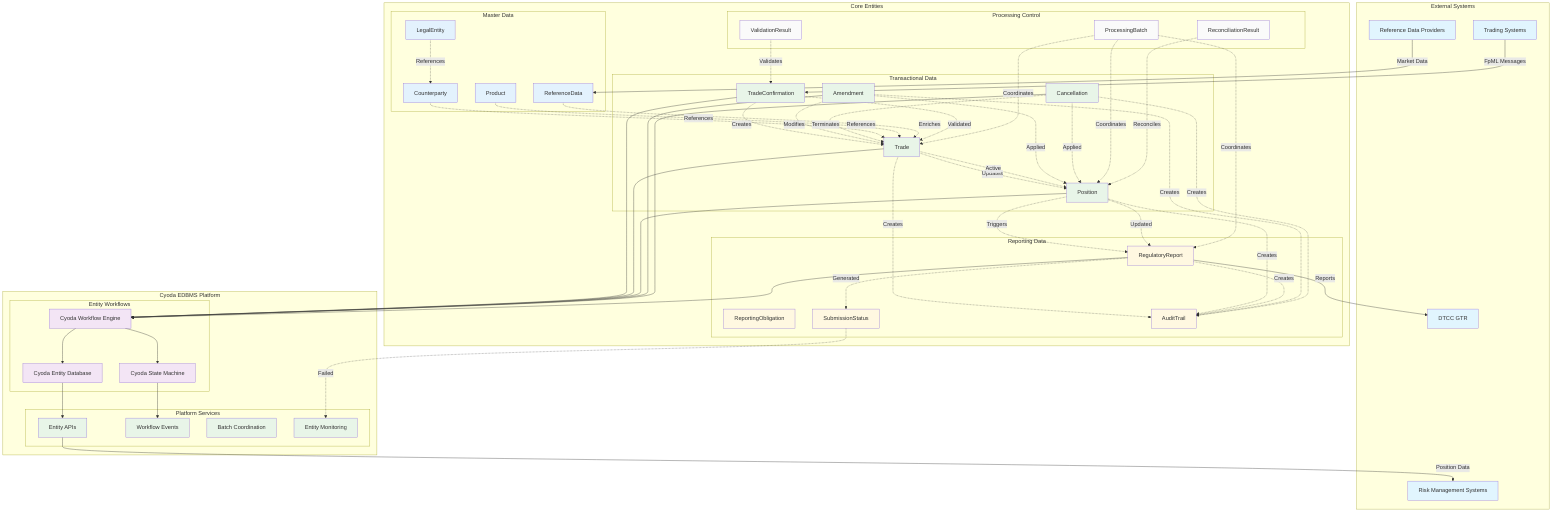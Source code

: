 graph TB
    %% External Systems
    subgraph "External Systems"
        TS[Trading Systems]
        DTCC[DTCC GTR]
        RDP[Reference Data Providers]
        RMS[Risk Management Systems]
    end

    %% Cyoda EDBMS Platform
    subgraph "Cyoda EDBMS Platform"
        subgraph "Entity Workflows"
            CWF[Cyoda Workflow Engine]
            CDB[Cyoda Entity Database]
            CSM[Cyoda State Machine]
        end

        subgraph "Platform Services"
            API[Entity APIs]
            ES[Workflow Events]
            BP[Batch Coordination]
            MA[Entity Monitoring]
        end
    end

    %% Entity Types
    subgraph "Core Entities"
        subgraph "Master Data"
            CP[Counterparty]
            RD[ReferenceData]
            PR[Product]
            LE[LegalEntity]
        end

        subgraph "Transactional Data"
            TC[TradeConfirmation]
            TR[Trade]
            POS[Position]
            AM[Amendment]
            CN[Cancellation]
        end

        subgraph "Reporting Data"
            RR[RegulatoryReport]
            RO[ReportingObligation]
            SS[SubmissionStatus]
            AT[AuditTrail]
        end

        subgraph "Processing Control"
            PB[ProcessingBatch]
            VR[ValidationResult]
            RCR[ReconciliationResult]
        end
    end

    %% External System Connections
    TS -->|FpML Messages| TC
    RDP -->|Market Data| RD
    RR -->|Reports| DTCC
    API -->|Position Data| RMS

    %% Entity Workflow Connections
    TC --> CWF
    TR --> CWF
    POS --> CWF
    RR --> CWF
    AM --> CWF
    CN --> CWF

    %% Platform Data Flow
    CWF --> CDB
    CWF --> CSM
    CDB --> API
    CSM --> ES

    %% Entity Creation and Updates
    TC -.->|Creates| TR
    TR -.->|Updates| POS
    POS -.->|Triggers| RR
    AM -.->|Modifies| TR
    CN -.->|Terminates| TR

    %% Master Data Relationships
    CP -.->|References| TR
    PR -.->|References| TR
    LE -.->|References| CP
    RD -.->|Enriches| TR

    %% Workflow State Transitions (dashed lines for state changes)
    TC -.->|Validated| TR
    TR -.->|Active| POS
    POS -.->|Updated| RR
    RR -.->|Generated| SS
    SS -.->|Failed| MA
    AM -.->|Applied| POS
    CN -.->|Applied| POS

    %% Control Entity Workflows
    PB -.->|Coordinates| TR
    PB -.->|Coordinates| POS
    PB -.->|Coordinates| RR
    VR -.->|Validates| TC
    RCR -.->|Reconciles| POS

    %% Audit Trail Entity Creation
    TR -.->|Creates| AT
    POS -.->|Creates| AT
    RR -.->|Creates| AT
    AM -.->|Creates| AT
    CN -.->|Creates| AT

    %% Styling
    classDef external fill:#e1f5fe
    classDef platform fill:#f3e5f5
    classDef services fill:#e8f5e8
    classDef masterData fill:#e3f2fd
    classDef transactional fill:#e8f5e8
    classDef reportingData fill:#fff8e1
    classDef control fill:#fafafa

    class TS,DTCC,RDP,RMS external
    class CWF,CDB,CSM platform
    class API,ES,BP,MA services
    class CP,RD,PR,LE masterData
    class TC,TR,POS,AM,CN transactional
    class RR,RO,SS,AT reportingData
    class PB,VR,RCR control